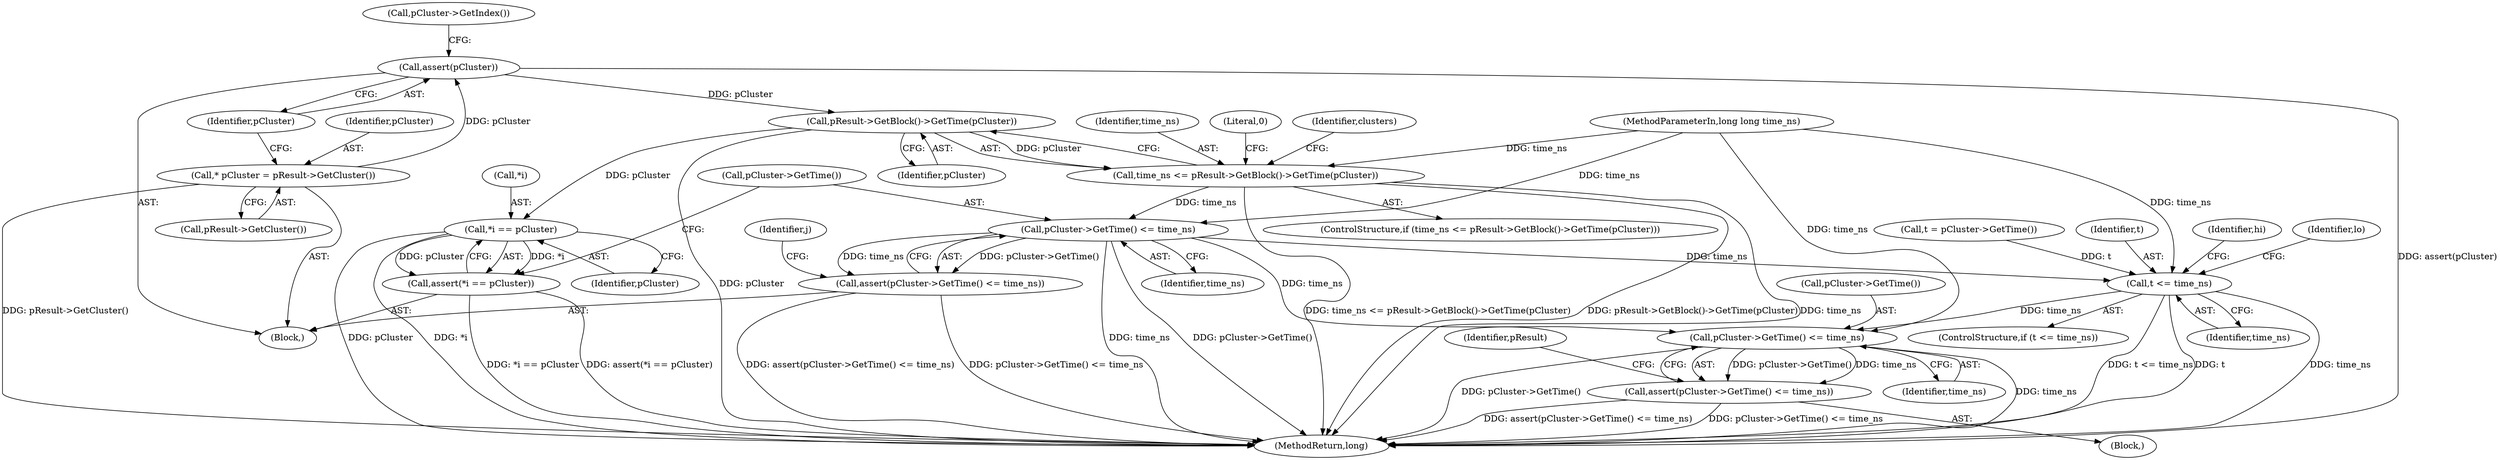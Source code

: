 digraph "0_Android_04839626ed859623901ebd3a5fd483982186b59d_197@API" {
"1000133" [label="(Call,assert(pCluster))"];
"1000130" [label="(Call,* pCluster = pResult->GetCluster())"];
"1000142" [label="(Call,pResult->GetBlock()->GetTime(pCluster))"];
"1000140" [label="(Call,time_ns <= pResult->GetBlock()->GetTime(pCluster))"];
"1000174" [label="(Call,pCluster->GetTime() <= time_ns)"];
"1000173" [label="(Call,assert(pCluster->GetTime() <= time_ns))"];
"1000223" [label="(Call,t <= time_ns)"];
"1000264" [label="(Call,pCluster->GetTime() <= time_ns)"];
"1000263" [label="(Call,assert(pCluster->GetTime() <= time_ns))"];
"1000169" [label="(Call,*i == pCluster)"];
"1000168" [label="(Call,assert(*i == pCluster))"];
"1000225" [label="(Identifier,time_ns)"];
"1000227" [label="(Identifier,lo)"];
"1000111" [label="(Block,)"];
"1000170" [label="(Call,*i)"];
"1000141" [label="(Identifier,time_ns)"];
"1000137" [label="(Call,pCluster->GetIndex())"];
"1000219" [label="(Call,t = pCluster->GetTime())"];
"1000255" [label="(Block,)"];
"1000173" [label="(Call,assert(pCluster->GetTime() <= time_ns))"];
"1000223" [label="(Call,t <= time_ns)"];
"1000176" [label="(Identifier,time_ns)"];
"1000224" [label="(Identifier,t)"];
"1000145" [label="(Literal,0)"];
"1000265" [label="(Call,pCluster->GetTime())"];
"1000174" [label="(Call,pCluster->GetTime() <= time_ns)"];
"1000109" [label="(MethodParameterIn,long long time_ns)"];
"1000263" [label="(Call,assert(pCluster->GetTime() <= time_ns))"];
"1000147" [label="(Identifier,clusters)"];
"1000178" [label="(Identifier,j)"];
"1000142" [label="(Call,pResult->GetBlock()->GetTime(pCluster))"];
"1000264" [label="(Call,pCluster->GetTime() <= time_ns)"];
"1000130" [label="(Call,* pCluster = pResult->GetCluster())"];
"1000169" [label="(Call,*i == pCluster)"];
"1000140" [label="(Call,time_ns <= pResult->GetBlock()->GetTime(pCluster))"];
"1000233" [label="(Identifier,hi)"];
"1000134" [label="(Identifier,pCluster)"];
"1000132" [label="(Call,pResult->GetCluster())"];
"1000143" [label="(Identifier,pCluster)"];
"1000266" [label="(Identifier,time_ns)"];
"1000285" [label="(MethodReturn,long)"];
"1000133" [label="(Call,assert(pCluster))"];
"1000139" [label="(ControlStructure,if (time_ns <= pResult->GetBlock()->GetTime(pCluster)))"];
"1000268" [label="(Identifier,pResult)"];
"1000168" [label="(Call,assert(*i == pCluster))"];
"1000175" [label="(Call,pCluster->GetTime())"];
"1000172" [label="(Identifier,pCluster)"];
"1000222" [label="(ControlStructure,if (t <= time_ns))"];
"1000131" [label="(Identifier,pCluster)"];
"1000133" -> "1000111"  [label="AST: "];
"1000133" -> "1000134"  [label="CFG: "];
"1000134" -> "1000133"  [label="AST: "];
"1000137" -> "1000133"  [label="CFG: "];
"1000133" -> "1000285"  [label="DDG: assert(pCluster)"];
"1000130" -> "1000133"  [label="DDG: pCluster"];
"1000133" -> "1000142"  [label="DDG: pCluster"];
"1000130" -> "1000111"  [label="AST: "];
"1000130" -> "1000132"  [label="CFG: "];
"1000131" -> "1000130"  [label="AST: "];
"1000132" -> "1000130"  [label="AST: "];
"1000134" -> "1000130"  [label="CFG: "];
"1000130" -> "1000285"  [label="DDG: pResult->GetCluster()"];
"1000142" -> "1000140"  [label="AST: "];
"1000142" -> "1000143"  [label="CFG: "];
"1000143" -> "1000142"  [label="AST: "];
"1000140" -> "1000142"  [label="CFG: "];
"1000142" -> "1000285"  [label="DDG: pCluster"];
"1000142" -> "1000140"  [label="DDG: pCluster"];
"1000142" -> "1000169"  [label="DDG: pCluster"];
"1000140" -> "1000139"  [label="AST: "];
"1000141" -> "1000140"  [label="AST: "];
"1000145" -> "1000140"  [label="CFG: "];
"1000147" -> "1000140"  [label="CFG: "];
"1000140" -> "1000285"  [label="DDG: pResult->GetBlock()->GetTime(pCluster)"];
"1000140" -> "1000285"  [label="DDG: time_ns"];
"1000140" -> "1000285"  [label="DDG: time_ns <= pResult->GetBlock()->GetTime(pCluster)"];
"1000109" -> "1000140"  [label="DDG: time_ns"];
"1000140" -> "1000174"  [label="DDG: time_ns"];
"1000174" -> "1000173"  [label="AST: "];
"1000174" -> "1000176"  [label="CFG: "];
"1000175" -> "1000174"  [label="AST: "];
"1000176" -> "1000174"  [label="AST: "];
"1000173" -> "1000174"  [label="CFG: "];
"1000174" -> "1000285"  [label="DDG: time_ns"];
"1000174" -> "1000285"  [label="DDG: pCluster->GetTime()"];
"1000174" -> "1000173"  [label="DDG: pCluster->GetTime()"];
"1000174" -> "1000173"  [label="DDG: time_ns"];
"1000109" -> "1000174"  [label="DDG: time_ns"];
"1000174" -> "1000223"  [label="DDG: time_ns"];
"1000174" -> "1000264"  [label="DDG: time_ns"];
"1000173" -> "1000111"  [label="AST: "];
"1000178" -> "1000173"  [label="CFG: "];
"1000173" -> "1000285"  [label="DDG: assert(pCluster->GetTime() <= time_ns)"];
"1000173" -> "1000285"  [label="DDG: pCluster->GetTime() <= time_ns"];
"1000223" -> "1000222"  [label="AST: "];
"1000223" -> "1000225"  [label="CFG: "];
"1000224" -> "1000223"  [label="AST: "];
"1000225" -> "1000223"  [label="AST: "];
"1000227" -> "1000223"  [label="CFG: "];
"1000233" -> "1000223"  [label="CFG: "];
"1000223" -> "1000285"  [label="DDG: time_ns"];
"1000223" -> "1000285"  [label="DDG: t <= time_ns"];
"1000223" -> "1000285"  [label="DDG: t"];
"1000219" -> "1000223"  [label="DDG: t"];
"1000109" -> "1000223"  [label="DDG: time_ns"];
"1000223" -> "1000264"  [label="DDG: time_ns"];
"1000264" -> "1000263"  [label="AST: "];
"1000264" -> "1000266"  [label="CFG: "];
"1000265" -> "1000264"  [label="AST: "];
"1000266" -> "1000264"  [label="AST: "];
"1000263" -> "1000264"  [label="CFG: "];
"1000264" -> "1000285"  [label="DDG: time_ns"];
"1000264" -> "1000285"  [label="DDG: pCluster->GetTime()"];
"1000264" -> "1000263"  [label="DDG: pCluster->GetTime()"];
"1000264" -> "1000263"  [label="DDG: time_ns"];
"1000109" -> "1000264"  [label="DDG: time_ns"];
"1000263" -> "1000255"  [label="AST: "];
"1000268" -> "1000263"  [label="CFG: "];
"1000263" -> "1000285"  [label="DDG: pCluster->GetTime() <= time_ns"];
"1000263" -> "1000285"  [label="DDG: assert(pCluster->GetTime() <= time_ns)"];
"1000169" -> "1000168"  [label="AST: "];
"1000169" -> "1000172"  [label="CFG: "];
"1000170" -> "1000169"  [label="AST: "];
"1000172" -> "1000169"  [label="AST: "];
"1000168" -> "1000169"  [label="CFG: "];
"1000169" -> "1000285"  [label="DDG: pCluster"];
"1000169" -> "1000285"  [label="DDG: *i"];
"1000169" -> "1000168"  [label="DDG: *i"];
"1000169" -> "1000168"  [label="DDG: pCluster"];
"1000168" -> "1000111"  [label="AST: "];
"1000175" -> "1000168"  [label="CFG: "];
"1000168" -> "1000285"  [label="DDG: assert(*i == pCluster)"];
"1000168" -> "1000285"  [label="DDG: *i == pCluster"];
}
